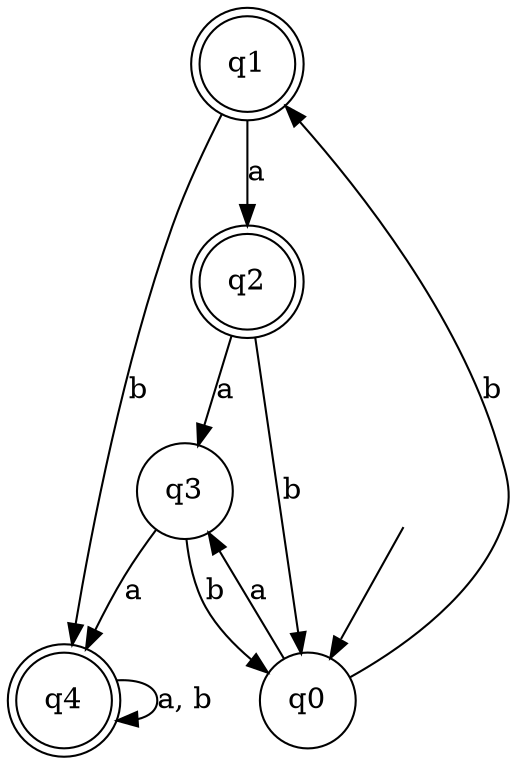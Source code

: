 digraph Automaton {

q1 [shape = doublecircle];

q2 [shape = doublecircle];

q3 [shape = circle];

q4 [shape = doublecircle];

_nil [style = invis];

q0 [shape = circle];

q3 -> q4 [label = "a"];

q0 -> q3 [label = "a"];

q2 -> q0 [label = "b"];

q3 -> q0 [label = "b"];

_nil -> q0;

q1 -> q2 [label = "a"];

q1 -> q4 [label = "b"];

q2 -> q3 [label = "a"];

q0 -> q1 [label = "b"];

q4 -> q4 [label = "a, b"];

}
